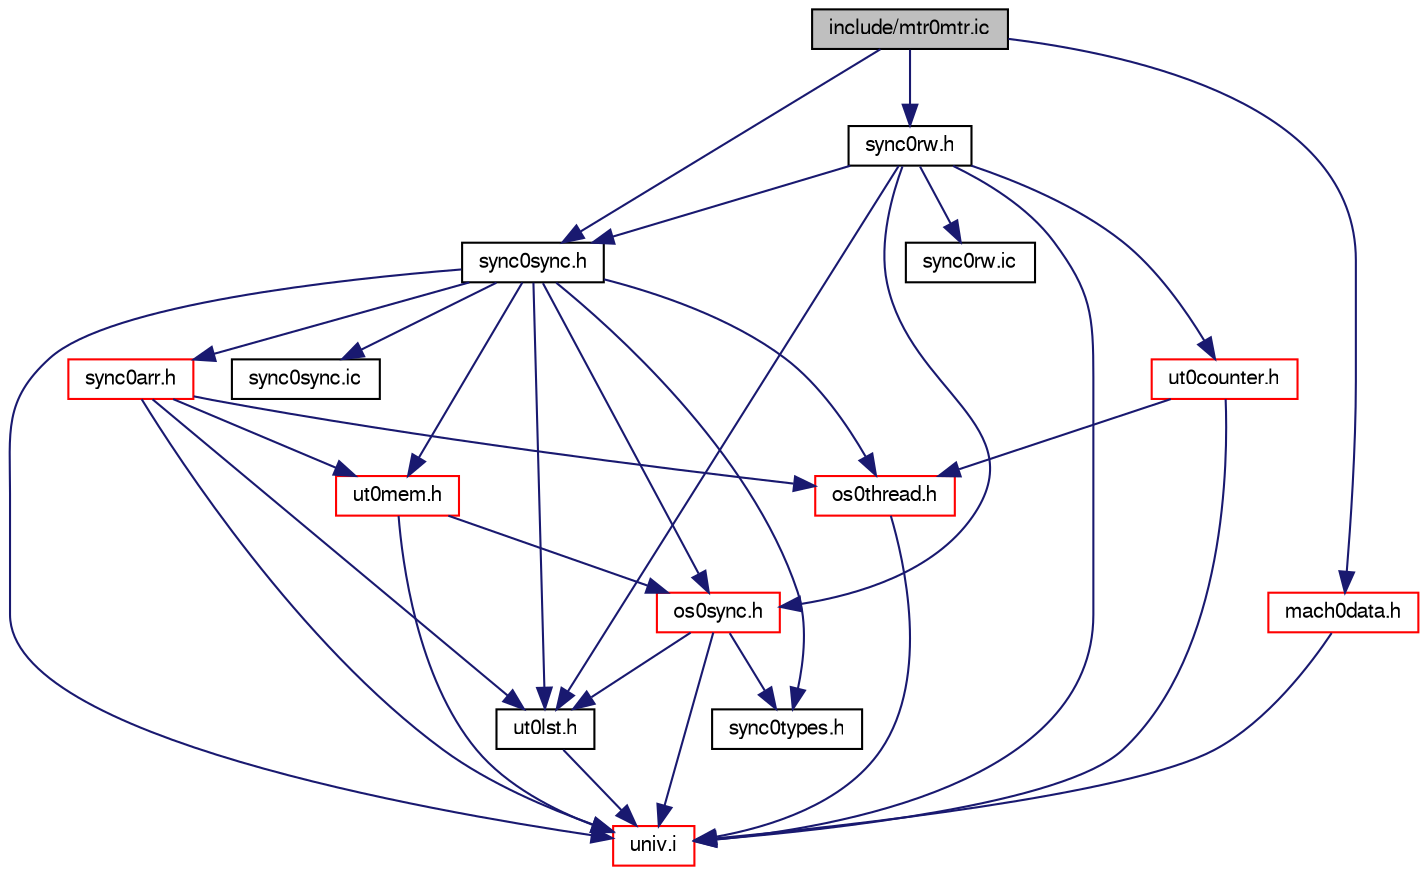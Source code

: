 digraph "include/mtr0mtr.ic"
{
  bgcolor="transparent";
  edge [fontname="FreeSans",fontsize="10",labelfontname="FreeSans",labelfontsize="10"];
  node [fontname="FreeSans",fontsize="10",shape=record];
  Node1 [label="include/mtr0mtr.ic",height=0.2,width=0.4,color="black", fillcolor="grey75", style="filled" fontcolor="black"];
  Node1 -> Node2 [color="midnightblue",fontsize="10",style="solid",fontname="FreeSans"];
  Node2 [label="sync0sync.h",height=0.2,width=0.4,color="black",URL="$sync0sync_8h.html"];
  Node2 -> Node3 [color="midnightblue",fontsize="10",style="solid",fontname="FreeSans"];
  Node3 [label="univ.i",height=0.2,width=0.4,color="red",URL="$univ_8i.html"];
  Node2 -> Node4 [color="midnightblue",fontsize="10",style="solid",fontname="FreeSans"];
  Node4 [label="sync0types.h",height=0.2,width=0.4,color="black",URL="$sync0types_8h.html"];
  Node2 -> Node5 [color="midnightblue",fontsize="10",style="solid",fontname="FreeSans"];
  Node5 [label="ut0lst.h",height=0.2,width=0.4,color="black",URL="$ut0lst_8h.html"];
  Node5 -> Node3 [color="midnightblue",fontsize="10",style="solid",fontname="FreeSans"];
  Node2 -> Node6 [color="midnightblue",fontsize="10",style="solid",fontname="FreeSans"];
  Node6 [label="ut0mem.h",height=0.2,width=0.4,color="red",URL="$ut0mem_8h.html"];
  Node6 -> Node3 [color="midnightblue",fontsize="10",style="solid",fontname="FreeSans"];
  Node6 -> Node7 [color="midnightblue",fontsize="10",style="solid",fontname="FreeSans"];
  Node7 [label="os0sync.h",height=0.2,width=0.4,color="red",URL="$os0sync_8h.html"];
  Node7 -> Node3 [color="midnightblue",fontsize="10",style="solid",fontname="FreeSans"];
  Node7 -> Node5 [color="midnightblue",fontsize="10",style="solid",fontname="FreeSans"];
  Node7 -> Node4 [color="midnightblue",fontsize="10",style="solid",fontname="FreeSans"];
  Node2 -> Node8 [color="midnightblue",fontsize="10",style="solid",fontname="FreeSans"];
  Node8 [label="os0thread.h",height=0.2,width=0.4,color="red",URL="$os0thread_8h.html"];
  Node8 -> Node3 [color="midnightblue",fontsize="10",style="solid",fontname="FreeSans"];
  Node2 -> Node7 [color="midnightblue",fontsize="10",style="solid",fontname="FreeSans"];
  Node2 -> Node9 [color="midnightblue",fontsize="10",style="solid",fontname="FreeSans"];
  Node9 [label="sync0arr.h",height=0.2,width=0.4,color="red",URL="$sync0arr_8h.html"];
  Node9 -> Node3 [color="midnightblue",fontsize="10",style="solid",fontname="FreeSans"];
  Node9 -> Node5 [color="midnightblue",fontsize="10",style="solid",fontname="FreeSans"];
  Node9 -> Node6 [color="midnightblue",fontsize="10",style="solid",fontname="FreeSans"];
  Node9 -> Node8 [color="midnightblue",fontsize="10",style="solid",fontname="FreeSans"];
  Node2 -> Node10 [color="midnightblue",fontsize="10",style="solid",fontname="FreeSans"];
  Node10 [label="sync0sync.ic",height=0.2,width=0.4,color="black",URL="$sync0sync_8ic.html"];
  Node1 -> Node11 [color="midnightblue",fontsize="10",style="solid",fontname="FreeSans"];
  Node11 [label="sync0rw.h",height=0.2,width=0.4,color="black",URL="$sync0rw_8h.html"];
  Node11 -> Node3 [color="midnightblue",fontsize="10",style="solid",fontname="FreeSans"];
  Node11 -> Node5 [color="midnightblue",fontsize="10",style="solid",fontname="FreeSans"];
  Node11 -> Node12 [color="midnightblue",fontsize="10",style="solid",fontname="FreeSans"];
  Node12 [label="ut0counter.h",height=0.2,width=0.4,color="red",URL="$ut0counter_8h.html"];
  Node12 -> Node3 [color="midnightblue",fontsize="10",style="solid",fontname="FreeSans"];
  Node12 -> Node8 [color="midnightblue",fontsize="10",style="solid",fontname="FreeSans"];
  Node11 -> Node2 [color="midnightblue",fontsize="10",style="solid",fontname="FreeSans"];
  Node11 -> Node7 [color="midnightblue",fontsize="10",style="solid",fontname="FreeSans"];
  Node11 -> Node13 [color="midnightblue",fontsize="10",style="solid",fontname="FreeSans"];
  Node13 [label="sync0rw.ic",height=0.2,width=0.4,color="black",URL="$sync0rw_8ic.html"];
  Node1 -> Node14 [color="midnightblue",fontsize="10",style="solid",fontname="FreeSans"];
  Node14 [label="mach0data.h",height=0.2,width=0.4,color="red",URL="$mach0data_8h.html"];
  Node14 -> Node3 [color="midnightblue",fontsize="10",style="solid",fontname="FreeSans"];
}
